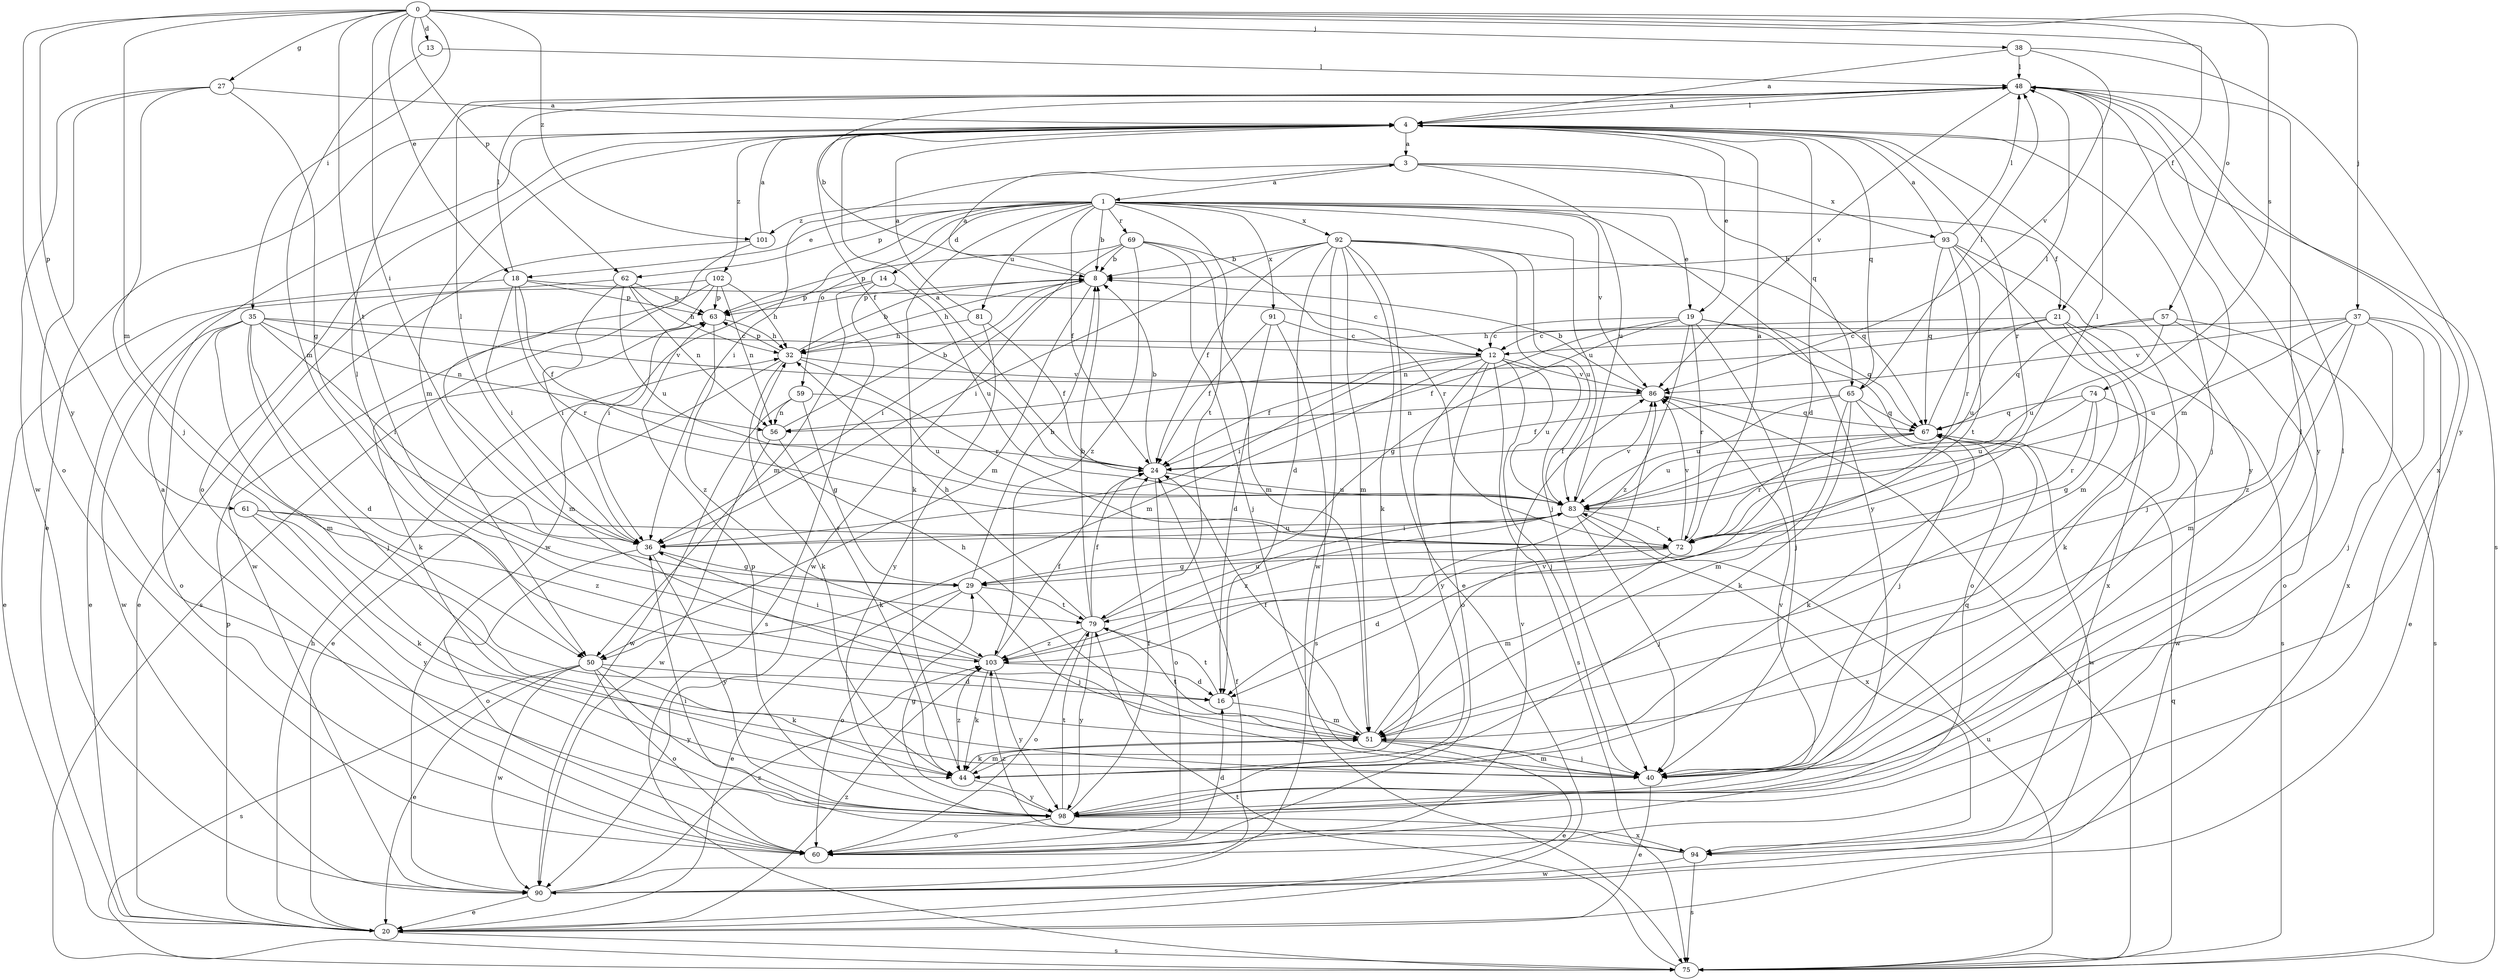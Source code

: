 strict digraph  {
0;
1;
3;
4;
8;
12;
13;
14;
16;
18;
19;
20;
21;
24;
27;
29;
32;
35;
36;
37;
38;
40;
44;
48;
50;
51;
56;
57;
59;
60;
61;
62;
63;
65;
67;
69;
72;
74;
75;
79;
81;
83;
86;
90;
91;
92;
93;
94;
98;
101;
102;
103;
0 -> 13  [label=d];
0 -> 18  [label=e];
0 -> 21  [label=f];
0 -> 27  [label=g];
0 -> 35  [label=i];
0 -> 36  [label=i];
0 -> 37  [label=j];
0 -> 38  [label=j];
0 -> 50  [label=m];
0 -> 57  [label=o];
0 -> 61  [label=p];
0 -> 62  [label=p];
0 -> 74  [label=s];
0 -> 79  [label=t];
0 -> 98  [label=y];
0 -> 101  [label=z];
1 -> 8  [label=b];
1 -> 14  [label=d];
1 -> 18  [label=e];
1 -> 19  [label=e];
1 -> 21  [label=f];
1 -> 24  [label=f];
1 -> 44  [label=k];
1 -> 59  [label=o];
1 -> 62  [label=p];
1 -> 69  [label=r];
1 -> 79  [label=t];
1 -> 81  [label=u];
1 -> 83  [label=u];
1 -> 86  [label=v];
1 -> 90  [label=w];
1 -> 91  [label=x];
1 -> 92  [label=x];
1 -> 98  [label=y];
1 -> 101  [label=z];
3 -> 1  [label=a];
3 -> 36  [label=i];
3 -> 65  [label=q];
3 -> 83  [label=u];
3 -> 93  [label=x];
4 -> 3  [label=a];
4 -> 16  [label=d];
4 -> 19  [label=e];
4 -> 20  [label=e];
4 -> 24  [label=f];
4 -> 40  [label=j];
4 -> 48  [label=l];
4 -> 50  [label=m];
4 -> 60  [label=o];
4 -> 65  [label=q];
4 -> 72  [label=r];
4 -> 75  [label=s];
4 -> 98  [label=y];
4 -> 102  [label=z];
8 -> 3  [label=a];
8 -> 32  [label=h];
8 -> 36  [label=i];
8 -> 50  [label=m];
8 -> 63  [label=p];
12 -> 24  [label=f];
12 -> 36  [label=i];
12 -> 40  [label=j];
12 -> 50  [label=m];
12 -> 60  [label=o];
12 -> 75  [label=s];
12 -> 83  [label=u];
12 -> 86  [label=v];
12 -> 98  [label=y];
13 -> 48  [label=l];
13 -> 50  [label=m];
14 -> 50  [label=m];
14 -> 63  [label=p];
14 -> 75  [label=s];
14 -> 83  [label=u];
16 -> 51  [label=m];
16 -> 79  [label=t];
18 -> 12  [label=c];
18 -> 20  [label=e];
18 -> 24  [label=f];
18 -> 36  [label=i];
18 -> 48  [label=l];
18 -> 63  [label=p];
18 -> 72  [label=r];
19 -> 12  [label=c];
19 -> 24  [label=f];
19 -> 29  [label=g];
19 -> 40  [label=j];
19 -> 60  [label=o];
19 -> 67  [label=q];
19 -> 72  [label=r];
19 -> 103  [label=z];
20 -> 32  [label=h];
20 -> 63  [label=p];
20 -> 75  [label=s];
20 -> 103  [label=z];
21 -> 12  [label=c];
21 -> 44  [label=k];
21 -> 56  [label=n];
21 -> 75  [label=s];
21 -> 83  [label=u];
21 -> 94  [label=x];
24 -> 4  [label=a];
24 -> 8  [label=b];
24 -> 60  [label=o];
24 -> 83  [label=u];
27 -> 4  [label=a];
27 -> 29  [label=g];
27 -> 40  [label=j];
27 -> 60  [label=o];
27 -> 90  [label=w];
29 -> 8  [label=b];
29 -> 20  [label=e];
29 -> 40  [label=j];
29 -> 60  [label=o];
29 -> 79  [label=t];
32 -> 8  [label=b];
32 -> 20  [label=e];
32 -> 44  [label=k];
32 -> 63  [label=p];
32 -> 72  [label=r];
32 -> 86  [label=v];
35 -> 12  [label=c];
35 -> 16  [label=d];
35 -> 36  [label=i];
35 -> 40  [label=j];
35 -> 51  [label=m];
35 -> 56  [label=n];
35 -> 60  [label=o];
35 -> 86  [label=v];
35 -> 90  [label=w];
36 -> 29  [label=g];
36 -> 48  [label=l];
36 -> 60  [label=o];
36 -> 83  [label=u];
36 -> 98  [label=y];
37 -> 20  [label=e];
37 -> 32  [label=h];
37 -> 40  [label=j];
37 -> 51  [label=m];
37 -> 83  [label=u];
37 -> 86  [label=v];
37 -> 94  [label=x];
37 -> 103  [label=z];
38 -> 4  [label=a];
38 -> 48  [label=l];
38 -> 86  [label=v];
38 -> 98  [label=y];
40 -> 20  [label=e];
40 -> 48  [label=l];
40 -> 51  [label=m];
40 -> 67  [label=q];
44 -> 51  [label=m];
44 -> 98  [label=y];
44 -> 103  [label=z];
48 -> 4  [label=a];
48 -> 8  [label=b];
48 -> 51  [label=m];
48 -> 86  [label=v];
48 -> 94  [label=x];
48 -> 98  [label=y];
50 -> 16  [label=d];
50 -> 20  [label=e];
50 -> 44  [label=k];
50 -> 60  [label=o];
50 -> 75  [label=s];
50 -> 90  [label=w];
50 -> 98  [label=y];
51 -> 20  [label=e];
51 -> 24  [label=f];
51 -> 32  [label=h];
51 -> 40  [label=j];
51 -> 44  [label=k];
51 -> 79  [label=t];
51 -> 86  [label=v];
56 -> 8  [label=b];
56 -> 44  [label=k];
56 -> 90  [label=w];
57 -> 12  [label=c];
57 -> 60  [label=o];
57 -> 67  [label=q];
57 -> 75  [label=s];
57 -> 83  [label=u];
59 -> 29  [label=g];
59 -> 56  [label=n];
59 -> 83  [label=u];
59 -> 90  [label=w];
60 -> 4  [label=a];
60 -> 16  [label=d];
60 -> 86  [label=v];
61 -> 44  [label=k];
61 -> 72  [label=r];
61 -> 98  [label=y];
61 -> 103  [label=z];
62 -> 20  [label=e];
62 -> 32  [label=h];
62 -> 36  [label=i];
62 -> 56  [label=n];
62 -> 63  [label=p];
62 -> 83  [label=u];
63 -> 32  [label=h];
63 -> 44  [label=k];
63 -> 103  [label=z];
65 -> 24  [label=f];
65 -> 40  [label=j];
65 -> 44  [label=k];
65 -> 48  [label=l];
65 -> 51  [label=m];
65 -> 67  [label=q];
65 -> 83  [label=u];
67 -> 24  [label=f];
67 -> 44  [label=k];
67 -> 48  [label=l];
67 -> 72  [label=r];
67 -> 83  [label=u];
67 -> 90  [label=w];
69 -> 8  [label=b];
69 -> 40  [label=j];
69 -> 51  [label=m];
69 -> 63  [label=p];
69 -> 72  [label=r];
69 -> 90  [label=w];
69 -> 103  [label=z];
72 -> 4  [label=a];
72 -> 16  [label=d];
72 -> 29  [label=g];
72 -> 48  [label=l];
72 -> 51  [label=m];
72 -> 86  [label=v];
74 -> 29  [label=g];
74 -> 67  [label=q];
74 -> 72  [label=r];
74 -> 83  [label=u];
74 -> 90  [label=w];
75 -> 67  [label=q];
75 -> 79  [label=t];
75 -> 83  [label=u];
75 -> 86  [label=v];
79 -> 8  [label=b];
79 -> 24  [label=f];
79 -> 32  [label=h];
79 -> 60  [label=o];
79 -> 83  [label=u];
79 -> 98  [label=y];
79 -> 103  [label=z];
81 -> 4  [label=a];
81 -> 24  [label=f];
81 -> 32  [label=h];
81 -> 98  [label=y];
83 -> 36  [label=i];
83 -> 40  [label=j];
83 -> 72  [label=r];
83 -> 86  [label=v];
83 -> 94  [label=x];
83 -> 103  [label=z];
86 -> 8  [label=b];
86 -> 56  [label=n];
86 -> 67  [label=q];
90 -> 20  [label=e];
90 -> 24  [label=f];
90 -> 103  [label=z];
91 -> 12  [label=c];
91 -> 16  [label=d];
91 -> 24  [label=f];
91 -> 75  [label=s];
92 -> 8  [label=b];
92 -> 16  [label=d];
92 -> 20  [label=e];
92 -> 24  [label=f];
92 -> 36  [label=i];
92 -> 40  [label=j];
92 -> 44  [label=k];
92 -> 51  [label=m];
92 -> 67  [label=q];
92 -> 83  [label=u];
92 -> 90  [label=w];
93 -> 4  [label=a];
93 -> 8  [label=b];
93 -> 40  [label=j];
93 -> 48  [label=l];
93 -> 51  [label=m];
93 -> 67  [label=q];
93 -> 72  [label=r];
93 -> 79  [label=t];
94 -> 36  [label=i];
94 -> 75  [label=s];
94 -> 90  [label=w];
94 -> 103  [label=z];
98 -> 24  [label=f];
98 -> 29  [label=g];
98 -> 48  [label=l];
98 -> 60  [label=o];
98 -> 63  [label=p];
98 -> 79  [label=t];
98 -> 86  [label=v];
98 -> 94  [label=x];
101 -> 4  [label=a];
101 -> 75  [label=s];
101 -> 90  [label=w];
102 -> 20  [label=e];
102 -> 32  [label=h];
102 -> 36  [label=i];
102 -> 51  [label=m];
102 -> 56  [label=n];
102 -> 63  [label=p];
103 -> 16  [label=d];
103 -> 24  [label=f];
103 -> 36  [label=i];
103 -> 44  [label=k];
103 -> 48  [label=l];
103 -> 98  [label=y];
}
